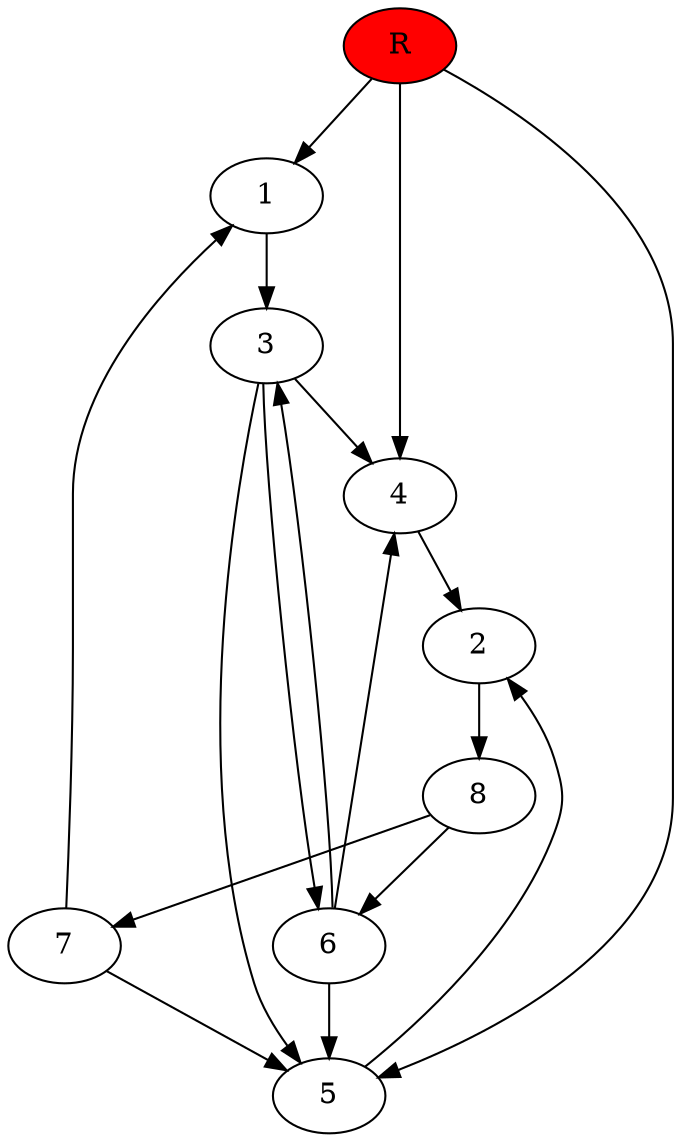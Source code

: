 digraph prb57865 {
	1
	2
	3
	4
	5
	6
	7
	8
	R [fillcolor="#ff0000" style=filled]
	1 -> 3
	2 -> 8
	3 -> 4
	3 -> 5
	3 -> 6
	4 -> 2
	5 -> 2
	6 -> 3
	6 -> 4
	6 -> 5
	7 -> 1
	7 -> 5
	8 -> 6
	8 -> 7
	R -> 1
	R -> 4
	R -> 5
}
